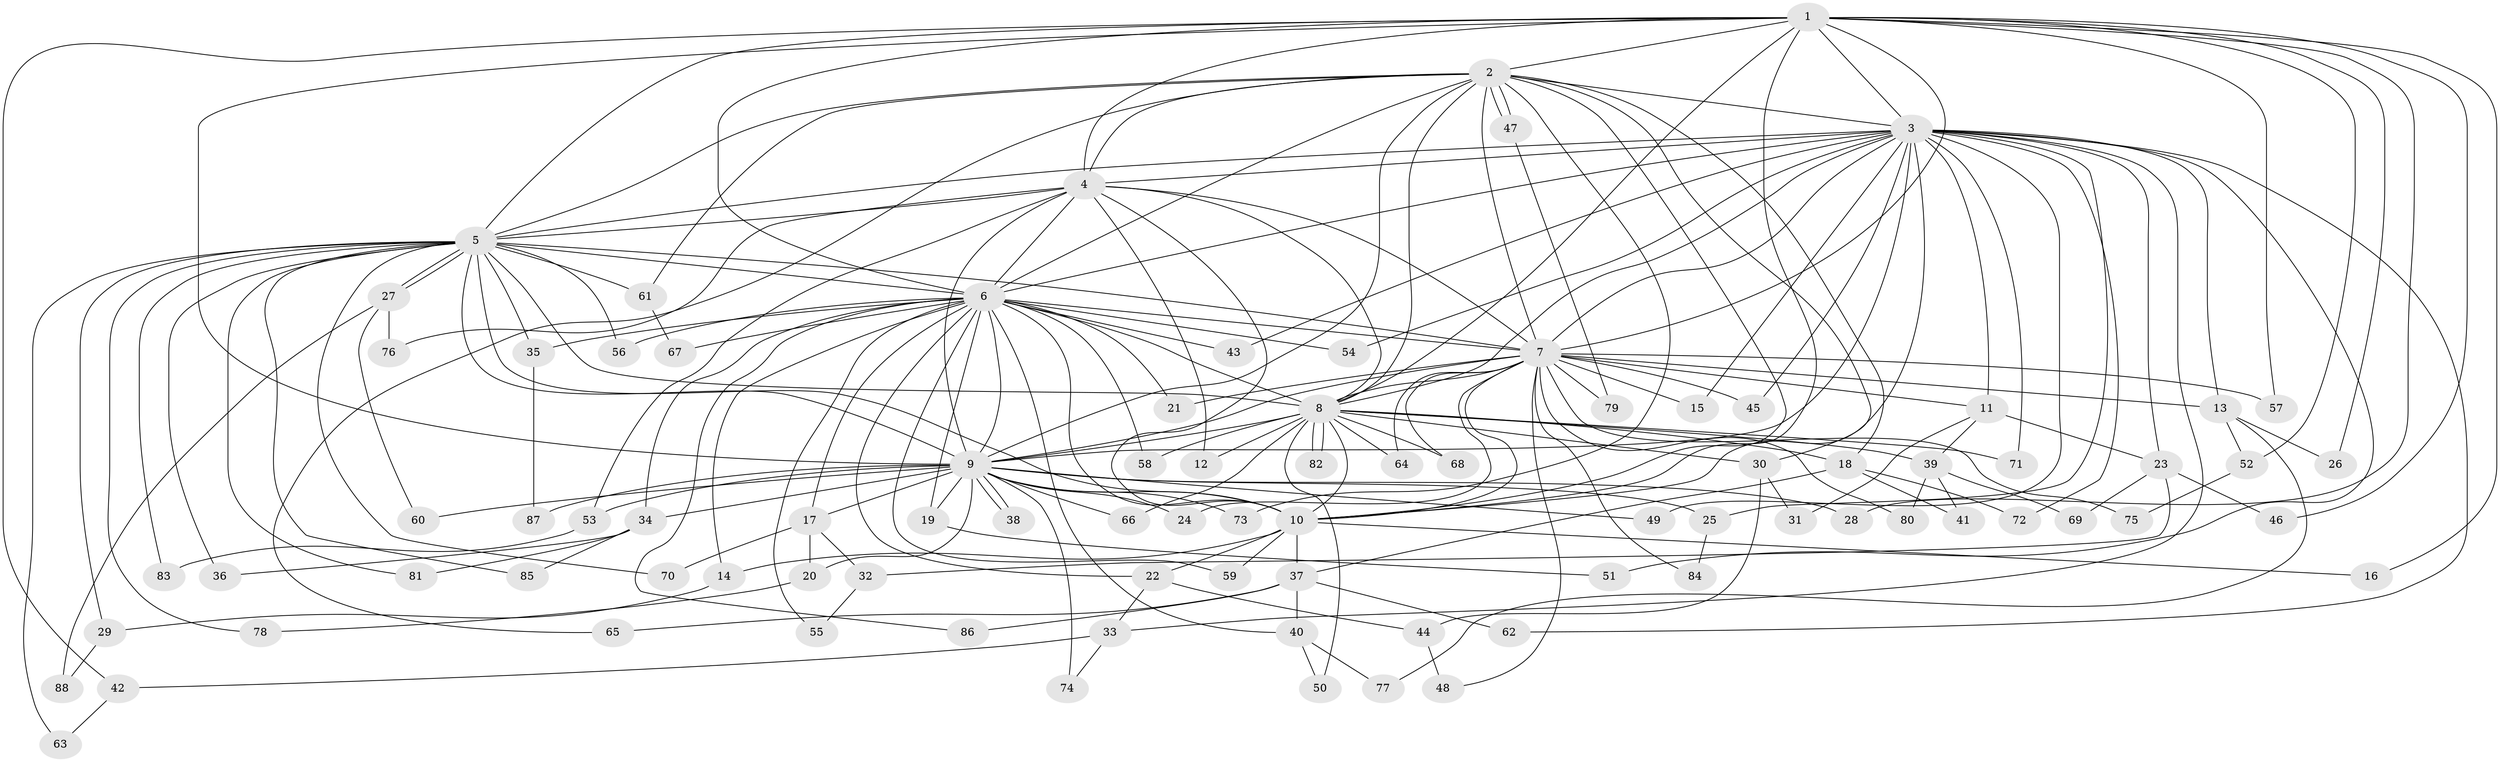 // coarse degree distribution, {16: 0.03278688524590164, 23: 0.01639344262295082, 11: 0.01639344262295082, 21: 0.03278688524590164, 24: 0.01639344262295082, 22: 0.01639344262295082, 18: 0.01639344262295082, 14: 0.01639344262295082, 4: 0.03278688524590164, 2: 0.5081967213114754, 5: 0.09836065573770492, 3: 0.19672131147540983}
// Generated by graph-tools (version 1.1) at 2025/17/03/04/25 18:17:27]
// undirected, 88 vertices, 201 edges
graph export_dot {
graph [start="1"]
  node [color=gray90,style=filled];
  1;
  2;
  3;
  4;
  5;
  6;
  7;
  8;
  9;
  10;
  11;
  12;
  13;
  14;
  15;
  16;
  17;
  18;
  19;
  20;
  21;
  22;
  23;
  24;
  25;
  26;
  27;
  28;
  29;
  30;
  31;
  32;
  33;
  34;
  35;
  36;
  37;
  38;
  39;
  40;
  41;
  42;
  43;
  44;
  45;
  46;
  47;
  48;
  49;
  50;
  51;
  52;
  53;
  54;
  55;
  56;
  57;
  58;
  59;
  60;
  61;
  62;
  63;
  64;
  65;
  66;
  67;
  68;
  69;
  70;
  71;
  72;
  73;
  74;
  75;
  76;
  77;
  78;
  79;
  80;
  81;
  82;
  83;
  84;
  85;
  86;
  87;
  88;
  1 -- 2;
  1 -- 3;
  1 -- 4;
  1 -- 5;
  1 -- 6;
  1 -- 7;
  1 -- 8;
  1 -- 9;
  1 -- 10;
  1 -- 16;
  1 -- 26;
  1 -- 28;
  1 -- 42;
  1 -- 46;
  1 -- 52;
  1 -- 57;
  2 -- 3;
  2 -- 4;
  2 -- 5;
  2 -- 6;
  2 -- 7;
  2 -- 8;
  2 -- 9;
  2 -- 10;
  2 -- 18;
  2 -- 30;
  2 -- 47;
  2 -- 47;
  2 -- 61;
  2 -- 65;
  2 -- 73;
  3 -- 4;
  3 -- 5;
  3 -- 6;
  3 -- 7;
  3 -- 8;
  3 -- 9;
  3 -- 10;
  3 -- 11;
  3 -- 13;
  3 -- 15;
  3 -- 23;
  3 -- 25;
  3 -- 33;
  3 -- 43;
  3 -- 45;
  3 -- 49;
  3 -- 51;
  3 -- 54;
  3 -- 62;
  3 -- 71;
  3 -- 72;
  4 -- 5;
  4 -- 6;
  4 -- 7;
  4 -- 8;
  4 -- 9;
  4 -- 10;
  4 -- 12;
  4 -- 53;
  4 -- 76;
  5 -- 6;
  5 -- 7;
  5 -- 8;
  5 -- 9;
  5 -- 10;
  5 -- 27;
  5 -- 27;
  5 -- 29;
  5 -- 35;
  5 -- 36;
  5 -- 56;
  5 -- 61;
  5 -- 63;
  5 -- 70;
  5 -- 78;
  5 -- 81;
  5 -- 83;
  5 -- 85;
  6 -- 7;
  6 -- 8;
  6 -- 9;
  6 -- 10;
  6 -- 14;
  6 -- 17;
  6 -- 19;
  6 -- 21;
  6 -- 22;
  6 -- 34;
  6 -- 35;
  6 -- 40;
  6 -- 43;
  6 -- 54;
  6 -- 55;
  6 -- 56;
  6 -- 58;
  6 -- 59;
  6 -- 67;
  6 -- 86;
  7 -- 8;
  7 -- 9;
  7 -- 10;
  7 -- 11;
  7 -- 13;
  7 -- 15;
  7 -- 21;
  7 -- 24;
  7 -- 45;
  7 -- 48;
  7 -- 57;
  7 -- 64;
  7 -- 68;
  7 -- 75;
  7 -- 79;
  7 -- 80;
  7 -- 84;
  8 -- 9;
  8 -- 10;
  8 -- 12;
  8 -- 18;
  8 -- 30;
  8 -- 39;
  8 -- 50;
  8 -- 58;
  8 -- 64;
  8 -- 66;
  8 -- 68;
  8 -- 71;
  8 -- 82;
  8 -- 82;
  9 -- 10;
  9 -- 17;
  9 -- 19;
  9 -- 20;
  9 -- 24;
  9 -- 25;
  9 -- 28;
  9 -- 34;
  9 -- 38;
  9 -- 38;
  9 -- 49;
  9 -- 53;
  9 -- 60;
  9 -- 66;
  9 -- 73;
  9 -- 74;
  9 -- 87;
  10 -- 14;
  10 -- 16;
  10 -- 22;
  10 -- 37;
  10 -- 59;
  11 -- 23;
  11 -- 31;
  11 -- 39;
  13 -- 26;
  13 -- 52;
  13 -- 77;
  14 -- 29;
  17 -- 20;
  17 -- 32;
  17 -- 70;
  18 -- 37;
  18 -- 41;
  18 -- 72;
  19 -- 51;
  20 -- 78;
  22 -- 33;
  22 -- 44;
  23 -- 32;
  23 -- 46;
  23 -- 69;
  25 -- 84;
  27 -- 60;
  27 -- 76;
  27 -- 88;
  29 -- 88;
  30 -- 31;
  30 -- 44;
  32 -- 55;
  33 -- 42;
  33 -- 74;
  34 -- 36;
  34 -- 81;
  34 -- 85;
  35 -- 87;
  37 -- 40;
  37 -- 62;
  37 -- 65;
  37 -- 86;
  39 -- 41;
  39 -- 69;
  39 -- 80;
  40 -- 50;
  40 -- 77;
  42 -- 63;
  44 -- 48;
  47 -- 79;
  52 -- 75;
  53 -- 83;
  61 -- 67;
}
